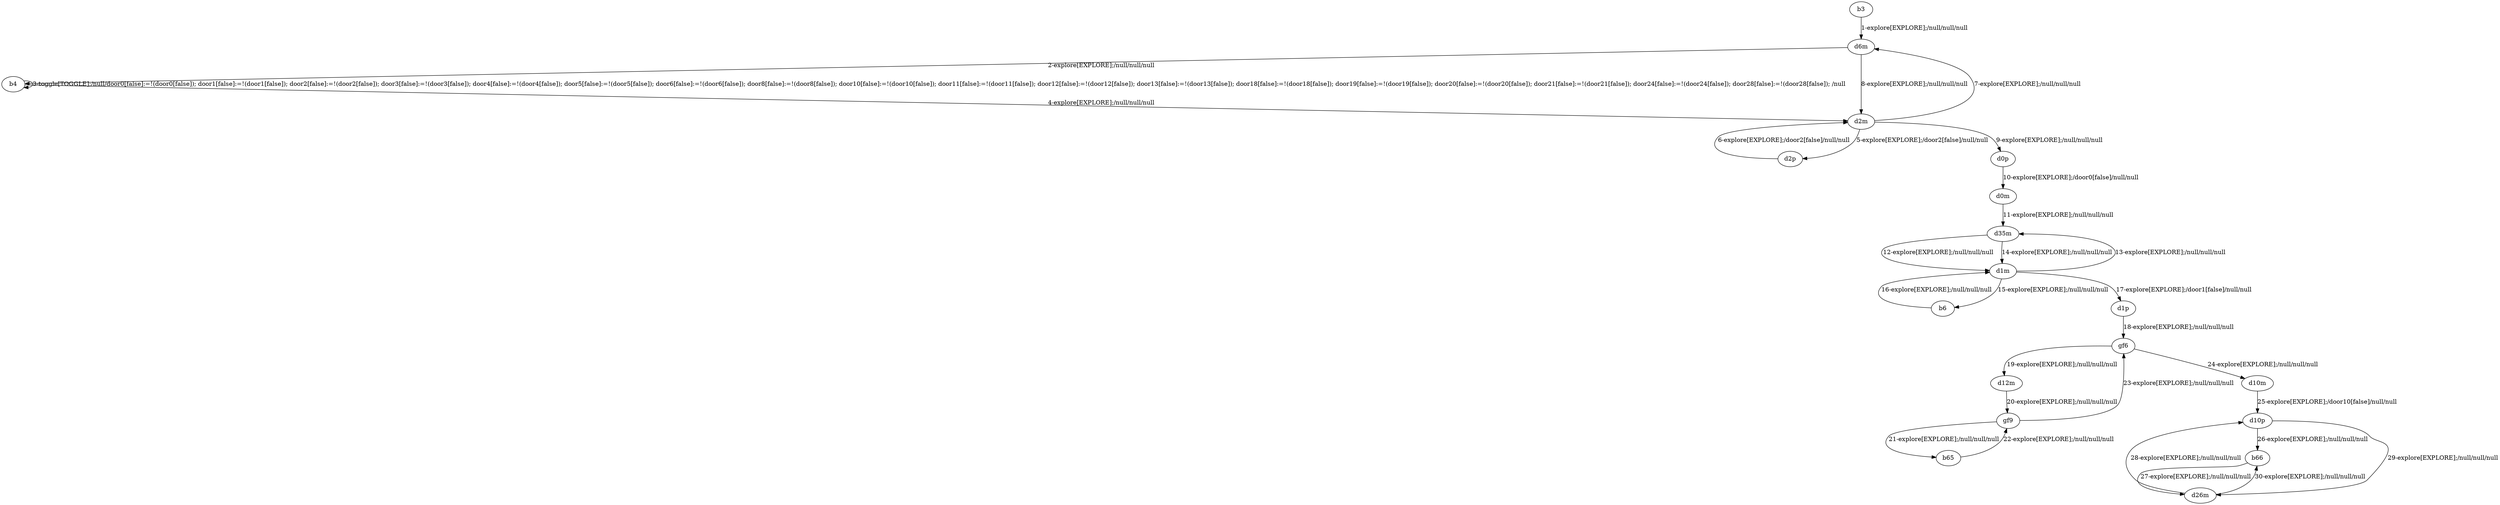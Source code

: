 # Total number of goals covered by this test: 1
# d26m --> b66

digraph g {
"b3" -> "d6m" [label = "1-explore[EXPLORE];/null/null/null"];
"d6m" -> "b4" [label = "2-explore[EXPLORE];/null/null/null"];
"b4" -> "b4" [label = "3-toggle[TOGGLE];/null/door0[false]:=!(door0[false]); door1[false]:=!(door1[false]); door2[false]:=!(door2[false]); door3[false]:=!(door3[false]); door4[false]:=!(door4[false]); door5[false]:=!(door5[false]); door6[false]:=!(door6[false]); door8[false]:=!(door8[false]); door10[false]:=!(door10[false]); door11[false]:=!(door11[false]); door12[false]:=!(door12[false]); door13[false]:=!(door13[false]); door18[false]:=!(door18[false]); door19[false]:=!(door19[false]); door20[false]:=!(door20[false]); door21[false]:=!(door21[false]); door24[false]:=!(door24[false]); door28[false]:=!(door28[false]); /null"];
"b4" -> "d2m" [label = "4-explore[EXPLORE];/null/null/null"];
"d2m" -> "d2p" [label = "5-explore[EXPLORE];/door2[false]/null/null"];
"d2p" -> "d2m" [label = "6-explore[EXPLORE];/door2[false]/null/null"];
"d2m" -> "d6m" [label = "7-explore[EXPLORE];/null/null/null"];
"d6m" -> "d2m" [label = "8-explore[EXPLORE];/null/null/null"];
"d2m" -> "d0p" [label = "9-explore[EXPLORE];/null/null/null"];
"d0p" -> "d0m" [label = "10-explore[EXPLORE];/door0[false]/null/null"];
"d0m" -> "d35m" [label = "11-explore[EXPLORE];/null/null/null"];
"d35m" -> "d1m" [label = "12-explore[EXPLORE];/null/null/null"];
"d1m" -> "d35m" [label = "13-explore[EXPLORE];/null/null/null"];
"d35m" -> "d1m" [label = "14-explore[EXPLORE];/null/null/null"];
"d1m" -> "b6" [label = "15-explore[EXPLORE];/null/null/null"];
"b6" -> "d1m" [label = "16-explore[EXPLORE];/null/null/null"];
"d1m" -> "d1p" [label = "17-explore[EXPLORE];/door1[false]/null/null"];
"d1p" -> "gf6" [label = "18-explore[EXPLORE];/null/null/null"];
"gf6" -> "d12m" [label = "19-explore[EXPLORE];/null/null/null"];
"d12m" -> "gf9" [label = "20-explore[EXPLORE];/null/null/null"];
"gf9" -> "b65" [label = "21-explore[EXPLORE];/null/null/null"];
"b65" -> "gf9" [label = "22-explore[EXPLORE];/null/null/null"];
"gf9" -> "gf6" [label = "23-explore[EXPLORE];/null/null/null"];
"gf6" -> "d10m" [label = "24-explore[EXPLORE];/null/null/null"];
"d10m" -> "d10p" [label = "25-explore[EXPLORE];/door10[false]/null/null"];
"d10p" -> "b66" [label = "26-explore[EXPLORE];/null/null/null"];
"b66" -> "d26m" [label = "27-explore[EXPLORE];/null/null/null"];
"d26m" -> "d10p" [label = "28-explore[EXPLORE];/null/null/null"];
"d10p" -> "d26m" [label = "29-explore[EXPLORE];/null/null/null"];
"d26m" -> "b66" [label = "30-explore[EXPLORE];/null/null/null"];
}